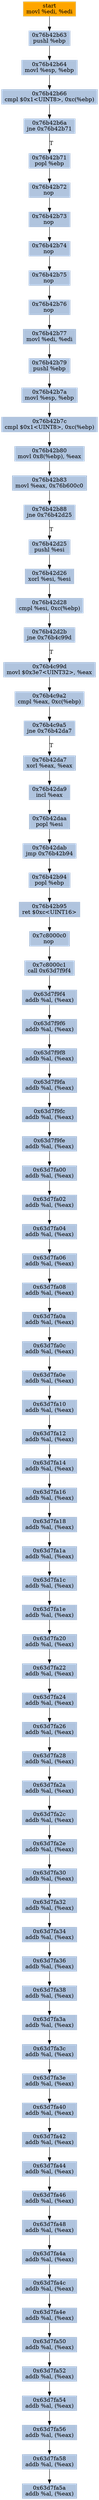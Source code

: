 digraph G {
node[shape=rectangle,style=filled,fillcolor=lightsteelblue,color=lightsteelblue]
bgcolor="transparent"
a0x76b42b61movl_edi_edi[label="start\nmovl %edi, %edi",color="lightgrey",fillcolor="orange"];
a0x76b42b63pushl_ebp[label="0x76b42b63\npushl %ebp"];
a0x76b42b64movl_esp_ebp[label="0x76b42b64\nmovl %esp, %ebp"];
a0x76b42b66cmpl_0x1UINT8_0xcebp_[label="0x76b42b66\ncmpl $0x1<UINT8>, 0xc(%ebp)"];
a0x76b42b6ajne_0x76b42b71[label="0x76b42b6a\njne 0x76b42b71"];
a0x76b42b71popl_ebp[label="0x76b42b71\npopl %ebp"];
a0x76b42b72nop_[label="0x76b42b72\nnop "];
a0x76b42b73nop_[label="0x76b42b73\nnop "];
a0x76b42b74nop_[label="0x76b42b74\nnop "];
a0x76b42b75nop_[label="0x76b42b75\nnop "];
a0x76b42b76nop_[label="0x76b42b76\nnop "];
a0x76b42b77movl_edi_edi[label="0x76b42b77\nmovl %edi, %edi"];
a0x76b42b79pushl_ebp[label="0x76b42b79\npushl %ebp"];
a0x76b42b7amovl_esp_ebp[label="0x76b42b7a\nmovl %esp, %ebp"];
a0x76b42b7ccmpl_0x1UINT8_0xcebp_[label="0x76b42b7c\ncmpl $0x1<UINT8>, 0xc(%ebp)"];
a0x76b42b80movl_0x8ebp__eax[label="0x76b42b80\nmovl 0x8(%ebp), %eax"];
a0x76b42b83movl_eax_0x76b600c0[label="0x76b42b83\nmovl %eax, 0x76b600c0"];
a0x76b42b88jne_0x76b42d25[label="0x76b42b88\njne 0x76b42d25"];
a0x76b42d25pushl_esi[label="0x76b42d25\npushl %esi"];
a0x76b42d26xorl_esi_esi[label="0x76b42d26\nxorl %esi, %esi"];
a0x76b42d28cmpl_esi_0xcebp_[label="0x76b42d28\ncmpl %esi, 0xc(%ebp)"];
a0x76b42d2bjne_0x76b4c99d[label="0x76b42d2b\njne 0x76b4c99d"];
a0x76b4c99dmovl_0x3e7UINT32_eax[label="0x76b4c99d\nmovl $0x3e7<UINT32>, %eax"];
a0x76b4c9a2cmpl_eax_0xcebp_[label="0x76b4c9a2\ncmpl %eax, 0xc(%ebp)"];
a0x76b4c9a5jne_0x76b42da7[label="0x76b4c9a5\njne 0x76b42da7"];
a0x76b42da7xorl_eax_eax[label="0x76b42da7\nxorl %eax, %eax"];
a0x76b42da9incl_eax[label="0x76b42da9\nincl %eax"];
a0x76b42daapopl_esi[label="0x76b42daa\npopl %esi"];
a0x76b42dabjmp_0x76b42b94[label="0x76b42dab\njmp 0x76b42b94"];
a0x76b42b94popl_ebp[label="0x76b42b94\npopl %ebp"];
a0x76b42b95ret_0xcUINT16[label="0x76b42b95\nret $0xc<UINT16>"];
a0x7c8000c0nop_[label="0x7c8000c0\nnop "];
a0x7c8000c1call_0x63d7f9f4[label="0x7c8000c1\ncall 0x63d7f9f4"];
a0x63d7f9f4addb_al_eax_[label="0x63d7f9f4\naddb %al, (%eax)"];
a0x63d7f9f6addb_al_eax_[label="0x63d7f9f6\naddb %al, (%eax)"];
a0x63d7f9f8addb_al_eax_[label="0x63d7f9f8\naddb %al, (%eax)"];
a0x63d7f9faaddb_al_eax_[label="0x63d7f9fa\naddb %al, (%eax)"];
a0x63d7f9fcaddb_al_eax_[label="0x63d7f9fc\naddb %al, (%eax)"];
a0x63d7f9feaddb_al_eax_[label="0x63d7f9fe\naddb %al, (%eax)"];
a0x63d7fa00addb_al_eax_[label="0x63d7fa00\naddb %al, (%eax)"];
a0x63d7fa02addb_al_eax_[label="0x63d7fa02\naddb %al, (%eax)"];
a0x63d7fa04addb_al_eax_[label="0x63d7fa04\naddb %al, (%eax)"];
a0x63d7fa06addb_al_eax_[label="0x63d7fa06\naddb %al, (%eax)"];
a0x63d7fa08addb_al_eax_[label="0x63d7fa08\naddb %al, (%eax)"];
a0x63d7fa0aaddb_al_eax_[label="0x63d7fa0a\naddb %al, (%eax)"];
a0x63d7fa0caddb_al_eax_[label="0x63d7fa0c\naddb %al, (%eax)"];
a0x63d7fa0eaddb_al_eax_[label="0x63d7fa0e\naddb %al, (%eax)"];
a0x63d7fa10addb_al_eax_[label="0x63d7fa10\naddb %al, (%eax)"];
a0x63d7fa12addb_al_eax_[label="0x63d7fa12\naddb %al, (%eax)"];
a0x63d7fa14addb_al_eax_[label="0x63d7fa14\naddb %al, (%eax)"];
a0x63d7fa16addb_al_eax_[label="0x63d7fa16\naddb %al, (%eax)"];
a0x63d7fa18addb_al_eax_[label="0x63d7fa18\naddb %al, (%eax)"];
a0x63d7fa1aaddb_al_eax_[label="0x63d7fa1a\naddb %al, (%eax)"];
a0x63d7fa1caddb_al_eax_[label="0x63d7fa1c\naddb %al, (%eax)"];
a0x63d7fa1eaddb_al_eax_[label="0x63d7fa1e\naddb %al, (%eax)"];
a0x63d7fa20addb_al_eax_[label="0x63d7fa20\naddb %al, (%eax)"];
a0x63d7fa22addb_al_eax_[label="0x63d7fa22\naddb %al, (%eax)"];
a0x63d7fa24addb_al_eax_[label="0x63d7fa24\naddb %al, (%eax)"];
a0x63d7fa26addb_al_eax_[label="0x63d7fa26\naddb %al, (%eax)"];
a0x63d7fa28addb_al_eax_[label="0x63d7fa28\naddb %al, (%eax)"];
a0x63d7fa2aaddb_al_eax_[label="0x63d7fa2a\naddb %al, (%eax)"];
a0x63d7fa2caddb_al_eax_[label="0x63d7fa2c\naddb %al, (%eax)"];
a0x63d7fa2eaddb_al_eax_[label="0x63d7fa2e\naddb %al, (%eax)"];
a0x63d7fa30addb_al_eax_[label="0x63d7fa30\naddb %al, (%eax)"];
a0x63d7fa32addb_al_eax_[label="0x63d7fa32\naddb %al, (%eax)"];
a0x63d7fa34addb_al_eax_[label="0x63d7fa34\naddb %al, (%eax)"];
a0x63d7fa36addb_al_eax_[label="0x63d7fa36\naddb %al, (%eax)"];
a0x63d7fa38addb_al_eax_[label="0x63d7fa38\naddb %al, (%eax)"];
a0x63d7fa3aaddb_al_eax_[label="0x63d7fa3a\naddb %al, (%eax)"];
a0x63d7fa3caddb_al_eax_[label="0x63d7fa3c\naddb %al, (%eax)"];
a0x63d7fa3eaddb_al_eax_[label="0x63d7fa3e\naddb %al, (%eax)"];
a0x63d7fa40addb_al_eax_[label="0x63d7fa40\naddb %al, (%eax)"];
a0x63d7fa42addb_al_eax_[label="0x63d7fa42\naddb %al, (%eax)"];
a0x63d7fa44addb_al_eax_[label="0x63d7fa44\naddb %al, (%eax)"];
a0x63d7fa46addb_al_eax_[label="0x63d7fa46\naddb %al, (%eax)"];
a0x63d7fa48addb_al_eax_[label="0x63d7fa48\naddb %al, (%eax)"];
a0x63d7fa4aaddb_al_eax_[label="0x63d7fa4a\naddb %al, (%eax)"];
a0x63d7fa4caddb_al_eax_[label="0x63d7fa4c\naddb %al, (%eax)"];
a0x63d7fa4eaddb_al_eax_[label="0x63d7fa4e\naddb %al, (%eax)"];
a0x63d7fa50addb_al_eax_[label="0x63d7fa50\naddb %al, (%eax)"];
a0x63d7fa52addb_al_eax_[label="0x63d7fa52\naddb %al, (%eax)"];
a0x63d7fa54addb_al_eax_[label="0x63d7fa54\naddb %al, (%eax)"];
a0x63d7fa56addb_al_eax_[label="0x63d7fa56\naddb %al, (%eax)"];
a0x63d7fa58addb_al_eax_[label="0x63d7fa58\naddb %al, (%eax)"];
a0x63d7fa5aaddb_al_eax_[label="0x63d7fa5a\naddb %al, (%eax)"];
a0x76b42b61movl_edi_edi -> a0x76b42b63pushl_ebp [color="#000000"];
a0x76b42b63pushl_ebp -> a0x76b42b64movl_esp_ebp [color="#000000"];
a0x76b42b64movl_esp_ebp -> a0x76b42b66cmpl_0x1UINT8_0xcebp_ [color="#000000"];
a0x76b42b66cmpl_0x1UINT8_0xcebp_ -> a0x76b42b6ajne_0x76b42b71 [color="#000000"];
a0x76b42b6ajne_0x76b42b71 -> a0x76b42b71popl_ebp [color="#000000",label="T"];
a0x76b42b71popl_ebp -> a0x76b42b72nop_ [color="#000000"];
a0x76b42b72nop_ -> a0x76b42b73nop_ [color="#000000"];
a0x76b42b73nop_ -> a0x76b42b74nop_ [color="#000000"];
a0x76b42b74nop_ -> a0x76b42b75nop_ [color="#000000"];
a0x76b42b75nop_ -> a0x76b42b76nop_ [color="#000000"];
a0x76b42b76nop_ -> a0x76b42b77movl_edi_edi [color="#000000"];
a0x76b42b77movl_edi_edi -> a0x76b42b79pushl_ebp [color="#000000"];
a0x76b42b79pushl_ebp -> a0x76b42b7amovl_esp_ebp [color="#000000"];
a0x76b42b7amovl_esp_ebp -> a0x76b42b7ccmpl_0x1UINT8_0xcebp_ [color="#000000"];
a0x76b42b7ccmpl_0x1UINT8_0xcebp_ -> a0x76b42b80movl_0x8ebp__eax [color="#000000"];
a0x76b42b80movl_0x8ebp__eax -> a0x76b42b83movl_eax_0x76b600c0 [color="#000000"];
a0x76b42b83movl_eax_0x76b600c0 -> a0x76b42b88jne_0x76b42d25 [color="#000000"];
a0x76b42b88jne_0x76b42d25 -> a0x76b42d25pushl_esi [color="#000000",label="T"];
a0x76b42d25pushl_esi -> a0x76b42d26xorl_esi_esi [color="#000000"];
a0x76b42d26xorl_esi_esi -> a0x76b42d28cmpl_esi_0xcebp_ [color="#000000"];
a0x76b42d28cmpl_esi_0xcebp_ -> a0x76b42d2bjne_0x76b4c99d [color="#000000"];
a0x76b42d2bjne_0x76b4c99d -> a0x76b4c99dmovl_0x3e7UINT32_eax [color="#000000",label="T"];
a0x76b4c99dmovl_0x3e7UINT32_eax -> a0x76b4c9a2cmpl_eax_0xcebp_ [color="#000000"];
a0x76b4c9a2cmpl_eax_0xcebp_ -> a0x76b4c9a5jne_0x76b42da7 [color="#000000"];
a0x76b4c9a5jne_0x76b42da7 -> a0x76b42da7xorl_eax_eax [color="#000000",label="T"];
a0x76b42da7xorl_eax_eax -> a0x76b42da9incl_eax [color="#000000"];
a0x76b42da9incl_eax -> a0x76b42daapopl_esi [color="#000000"];
a0x76b42daapopl_esi -> a0x76b42dabjmp_0x76b42b94 [color="#000000"];
a0x76b42dabjmp_0x76b42b94 -> a0x76b42b94popl_ebp [color="#000000"];
a0x76b42b94popl_ebp -> a0x76b42b95ret_0xcUINT16 [color="#000000"];
a0x76b42b95ret_0xcUINT16 -> a0x7c8000c0nop_ [color="#000000"];
a0x7c8000c0nop_ -> a0x7c8000c1call_0x63d7f9f4 [color="#000000"];
a0x7c8000c1call_0x63d7f9f4 -> a0x63d7f9f4addb_al_eax_ [color="#000000"];
a0x63d7f9f4addb_al_eax_ -> a0x63d7f9f6addb_al_eax_ [color="#000000"];
a0x63d7f9f6addb_al_eax_ -> a0x63d7f9f8addb_al_eax_ [color="#000000"];
a0x63d7f9f8addb_al_eax_ -> a0x63d7f9faaddb_al_eax_ [color="#000000"];
a0x63d7f9faaddb_al_eax_ -> a0x63d7f9fcaddb_al_eax_ [color="#000000"];
a0x63d7f9fcaddb_al_eax_ -> a0x63d7f9feaddb_al_eax_ [color="#000000"];
a0x63d7f9feaddb_al_eax_ -> a0x63d7fa00addb_al_eax_ [color="#000000"];
a0x63d7fa00addb_al_eax_ -> a0x63d7fa02addb_al_eax_ [color="#000000"];
a0x63d7fa02addb_al_eax_ -> a0x63d7fa04addb_al_eax_ [color="#000000"];
a0x63d7fa04addb_al_eax_ -> a0x63d7fa06addb_al_eax_ [color="#000000"];
a0x63d7fa06addb_al_eax_ -> a0x63d7fa08addb_al_eax_ [color="#000000"];
a0x63d7fa08addb_al_eax_ -> a0x63d7fa0aaddb_al_eax_ [color="#000000"];
a0x63d7fa0aaddb_al_eax_ -> a0x63d7fa0caddb_al_eax_ [color="#000000"];
a0x63d7fa0caddb_al_eax_ -> a0x63d7fa0eaddb_al_eax_ [color="#000000"];
a0x63d7fa0eaddb_al_eax_ -> a0x63d7fa10addb_al_eax_ [color="#000000"];
a0x63d7fa10addb_al_eax_ -> a0x63d7fa12addb_al_eax_ [color="#000000"];
a0x63d7fa12addb_al_eax_ -> a0x63d7fa14addb_al_eax_ [color="#000000"];
a0x63d7fa14addb_al_eax_ -> a0x63d7fa16addb_al_eax_ [color="#000000"];
a0x63d7fa16addb_al_eax_ -> a0x63d7fa18addb_al_eax_ [color="#000000"];
a0x63d7fa18addb_al_eax_ -> a0x63d7fa1aaddb_al_eax_ [color="#000000"];
a0x63d7fa1aaddb_al_eax_ -> a0x63d7fa1caddb_al_eax_ [color="#000000"];
a0x63d7fa1caddb_al_eax_ -> a0x63d7fa1eaddb_al_eax_ [color="#000000"];
a0x63d7fa1eaddb_al_eax_ -> a0x63d7fa20addb_al_eax_ [color="#000000"];
a0x63d7fa20addb_al_eax_ -> a0x63d7fa22addb_al_eax_ [color="#000000"];
a0x63d7fa22addb_al_eax_ -> a0x63d7fa24addb_al_eax_ [color="#000000"];
a0x63d7fa24addb_al_eax_ -> a0x63d7fa26addb_al_eax_ [color="#000000"];
a0x63d7fa26addb_al_eax_ -> a0x63d7fa28addb_al_eax_ [color="#000000"];
a0x63d7fa28addb_al_eax_ -> a0x63d7fa2aaddb_al_eax_ [color="#000000"];
a0x63d7fa2aaddb_al_eax_ -> a0x63d7fa2caddb_al_eax_ [color="#000000"];
a0x63d7fa2caddb_al_eax_ -> a0x63d7fa2eaddb_al_eax_ [color="#000000"];
a0x63d7fa2eaddb_al_eax_ -> a0x63d7fa30addb_al_eax_ [color="#000000"];
a0x63d7fa30addb_al_eax_ -> a0x63d7fa32addb_al_eax_ [color="#000000"];
a0x63d7fa32addb_al_eax_ -> a0x63d7fa34addb_al_eax_ [color="#000000"];
a0x63d7fa34addb_al_eax_ -> a0x63d7fa36addb_al_eax_ [color="#000000"];
a0x63d7fa36addb_al_eax_ -> a0x63d7fa38addb_al_eax_ [color="#000000"];
a0x63d7fa38addb_al_eax_ -> a0x63d7fa3aaddb_al_eax_ [color="#000000"];
a0x63d7fa3aaddb_al_eax_ -> a0x63d7fa3caddb_al_eax_ [color="#000000"];
a0x63d7fa3caddb_al_eax_ -> a0x63d7fa3eaddb_al_eax_ [color="#000000"];
a0x63d7fa3eaddb_al_eax_ -> a0x63d7fa40addb_al_eax_ [color="#000000"];
a0x63d7fa40addb_al_eax_ -> a0x63d7fa42addb_al_eax_ [color="#000000"];
a0x63d7fa42addb_al_eax_ -> a0x63d7fa44addb_al_eax_ [color="#000000"];
a0x63d7fa44addb_al_eax_ -> a0x63d7fa46addb_al_eax_ [color="#000000"];
a0x63d7fa46addb_al_eax_ -> a0x63d7fa48addb_al_eax_ [color="#000000"];
a0x63d7fa48addb_al_eax_ -> a0x63d7fa4aaddb_al_eax_ [color="#000000"];
a0x63d7fa4aaddb_al_eax_ -> a0x63d7fa4caddb_al_eax_ [color="#000000"];
a0x63d7fa4caddb_al_eax_ -> a0x63d7fa4eaddb_al_eax_ [color="#000000"];
a0x63d7fa4eaddb_al_eax_ -> a0x63d7fa50addb_al_eax_ [color="#000000"];
a0x63d7fa50addb_al_eax_ -> a0x63d7fa52addb_al_eax_ [color="#000000"];
a0x63d7fa52addb_al_eax_ -> a0x63d7fa54addb_al_eax_ [color="#000000"];
a0x63d7fa54addb_al_eax_ -> a0x63d7fa56addb_al_eax_ [color="#000000"];
a0x63d7fa56addb_al_eax_ -> a0x63d7fa58addb_al_eax_ [color="#000000"];
a0x63d7fa58addb_al_eax_ -> a0x63d7fa5aaddb_al_eax_ [color="#000000"];
}
